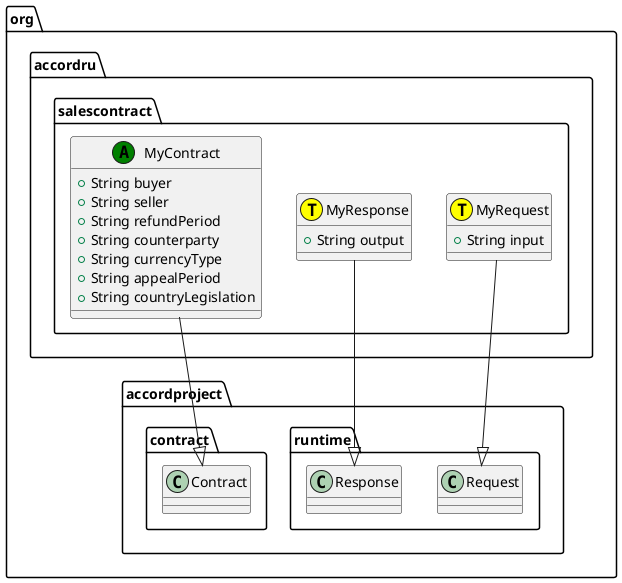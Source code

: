 @startuml
class org.accordru.salescontract.MyRequest << (T,yellow) >> {
   + String input
}
org.accordru.salescontract.MyRequest --|> org.accordproject.runtime.Request
class org.accordru.salescontract.MyResponse << (T,yellow) >> {
   + String output
}
org.accordru.salescontract.MyResponse --|> org.accordproject.runtime.Response
class org.accordru.salescontract.MyContract << (A,green) >> {
   + String buyer
   + String seller
   + String refundPeriod
   + String counterparty
   + String currencyType
   + String appealPeriod
   + String countryLegislation
}
org.accordru.salescontract.MyContract --|> org.accordproject.contract.Contract
@enduml
